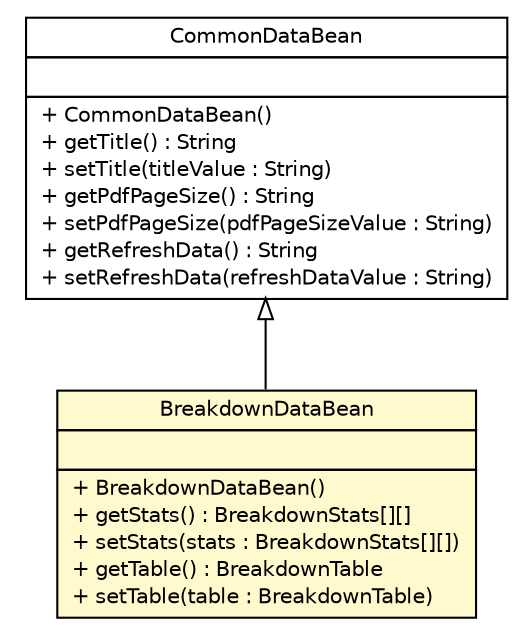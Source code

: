 #!/usr/local/bin/dot
#
# Class diagram 
# Generated by UMLGraph version R5_6 (http://www.umlgraph.org/)
#

digraph G {
	edge [fontname="Helvetica",fontsize=10,labelfontname="Helvetica",labelfontsize=10];
	node [fontname="Helvetica",fontsize=10,shape=plaintext];
	nodesep=0.25;
	ranksep=0.5;
	// com.github.mkolisnyk.cucumber.reporting.types.beans.CommonDataBean
	c2948 [label=<<table title="com.github.mkolisnyk.cucumber.reporting.types.beans.CommonDataBean" border="0" cellborder="1" cellspacing="0" cellpadding="2" port="p" href="./CommonDataBean.html">
		<tr><td><table border="0" cellspacing="0" cellpadding="1">
<tr><td align="center" balign="center"> CommonDataBean </td></tr>
		</table></td></tr>
		<tr><td><table border="0" cellspacing="0" cellpadding="1">
<tr><td align="left" balign="left">  </td></tr>
		</table></td></tr>
		<tr><td><table border="0" cellspacing="0" cellpadding="1">
<tr><td align="left" balign="left"> + CommonDataBean() </td></tr>
<tr><td align="left" balign="left"> + getTitle() : String </td></tr>
<tr><td align="left" balign="left"> + setTitle(titleValue : String) </td></tr>
<tr><td align="left" balign="left"> + getPdfPageSize() : String </td></tr>
<tr><td align="left" balign="left"> + setPdfPageSize(pdfPageSizeValue : String) </td></tr>
<tr><td align="left" balign="left"> + getRefreshData() : String </td></tr>
<tr><td align="left" balign="left"> + setRefreshData(refreshDataValue : String) </td></tr>
		</table></td></tr>
		</table>>, URL="./CommonDataBean.html", fontname="Helvetica", fontcolor="black", fontsize=10.0];
	// com.github.mkolisnyk.cucumber.reporting.types.beans.BreakdownDataBean
	c2949 [label=<<table title="com.github.mkolisnyk.cucumber.reporting.types.beans.BreakdownDataBean" border="0" cellborder="1" cellspacing="0" cellpadding="2" port="p" bgcolor="lemonChiffon" href="./BreakdownDataBean.html">
		<tr><td><table border="0" cellspacing="0" cellpadding="1">
<tr><td align="center" balign="center"> BreakdownDataBean </td></tr>
		</table></td></tr>
		<tr><td><table border="0" cellspacing="0" cellpadding="1">
<tr><td align="left" balign="left">  </td></tr>
		</table></td></tr>
		<tr><td><table border="0" cellspacing="0" cellpadding="1">
<tr><td align="left" balign="left"> + BreakdownDataBean() </td></tr>
<tr><td align="left" balign="left"> + getStats() : BreakdownStats[][] </td></tr>
<tr><td align="left" balign="left"> + setStats(stats : BreakdownStats[][]) </td></tr>
<tr><td align="left" balign="left"> + getTable() : BreakdownTable </td></tr>
<tr><td align="left" balign="left"> + setTable(table : BreakdownTable) </td></tr>
		</table></td></tr>
		</table>>, URL="./BreakdownDataBean.html", fontname="Helvetica", fontcolor="black", fontsize=10.0];
	//com.github.mkolisnyk.cucumber.reporting.types.beans.BreakdownDataBean extends com.github.mkolisnyk.cucumber.reporting.types.beans.CommonDataBean
	c2948:p -> c2949:p [dir=back,arrowtail=empty];
}

